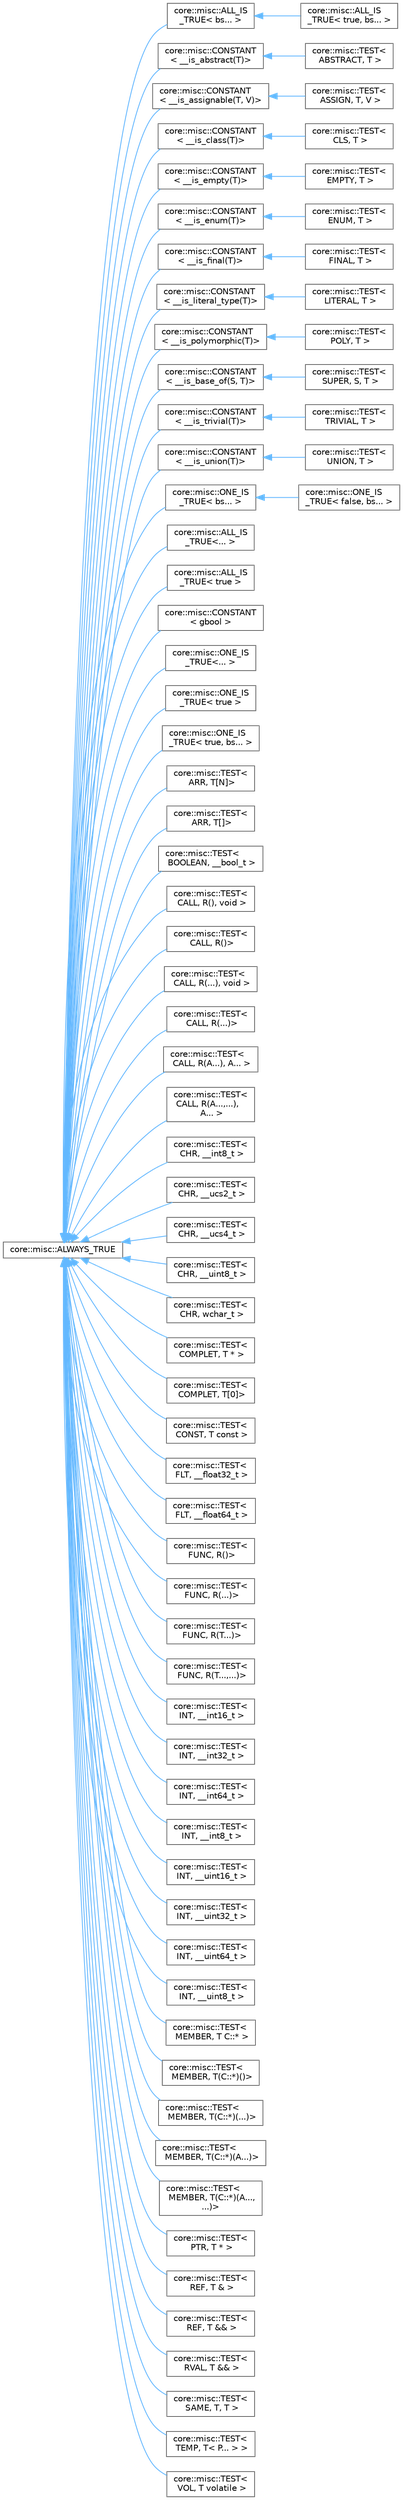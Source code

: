 digraph "Graphical Class Hierarchy"
{
 // INTERACTIVE_SVG=YES
 // LATEX_PDF_SIZE
  bgcolor="transparent";
  edge [fontname=Helvetica,fontsize=10,labelfontname=Helvetica,labelfontsize=10];
  node [fontname=Helvetica,fontsize=10,shape=box,height=0.2,width=0.4];
  rankdir="LR";
  Node0 [id="Node000000",label="core::misc::ALWAYS_TRUE",height=0.2,width=0.4,color="grey40", fillcolor="white", style="filled",URL="$de/db9/a00159.html",tooltip=" "];
  Node0 -> Node1 [id="edge122_Node000000_Node000001",dir="back",color="steelblue1",style="solid",tooltip=" "];
  Node1 [id="Node000001",label="core::misc::ALL_IS\l_TRUE\< bs... \>",height=0.2,width=0.4,color="grey40", fillcolor="white", style="filled",URL="$d8/d86/a00703.html",tooltip=" "];
  Node1 -> Node2 [id="edge123_Node000001_Node000002",dir="back",color="steelblue1",style="solid",tooltip=" "];
  Node2 [id="Node000002",label="core::misc::ALL_IS\l_TRUE\< true, bs... \>",height=0.2,width=0.4,color="grey40", fillcolor="white", style="filled",URL="$de/d4c/a00711.html",tooltip=" "];
  Node0 -> Node3 [id="edge124_Node000000_Node000003",dir="back",color="steelblue1",style="solid",tooltip=" "];
  Node3 [id="Node000003",label="core::misc::CONSTANT\l\< __is_abstract(T)\>",height=0.2,width=0.4,color="grey40", fillcolor="white", style="filled",URL="$d1/d0d/a00171.html",tooltip=" "];
  Node3 -> Node4 [id="edge125_Node000003_Node000004",dir="back",color="steelblue1",style="solid",tooltip=" "];
  Node4 [id="Node000004",label="core::misc::TEST\<\l ABSTRACT, T \>",height=0.2,width=0.4,color="grey40", fillcolor="white", style="filled",URL="$d1/d69/a00507.html",tooltip=" "];
  Node0 -> Node5 [id="edge126_Node000000_Node000005",dir="back",color="steelblue1",style="solid",tooltip=" "];
  Node5 [id="Node000005",label="core::misc::CONSTANT\l\< __is_assignable(T, V)\>",height=0.2,width=0.4,color="grey40", fillcolor="white", style="filled",URL="$d1/d0d/a00171.html",tooltip=" "];
  Node5 -> Node6 [id="edge127_Node000005_Node000006",dir="back",color="steelblue1",style="solid",tooltip=" "];
  Node6 [id="Node000006",label="core::misc::TEST\<\l ASSIGN, T, V \>",height=0.2,width=0.4,color="grey40", fillcolor="white", style="filled",URL="$d9/d44/a00527.html",tooltip=" "];
  Node0 -> Node7 [id="edge128_Node000000_Node000007",dir="back",color="steelblue1",style="solid",tooltip=" "];
  Node7 [id="Node000007",label="core::misc::CONSTANT\l\< __is_class(T)\>",height=0.2,width=0.4,color="grey40", fillcolor="white", style="filled",URL="$d1/d0d/a00171.html",tooltip=" "];
  Node7 -> Node8 [id="edge129_Node000007_Node000008",dir="back",color="steelblue1",style="solid",tooltip=" "];
  Node8 [id="Node000008",label="core::misc::TEST\<\l CLS, T \>",height=0.2,width=0.4,color="grey40", fillcolor="white", style="filled",URL="$dc/d19/a00515.html",tooltip=" "];
  Node0 -> Node9 [id="edge130_Node000000_Node000009",dir="back",color="steelblue1",style="solid",tooltip=" "];
  Node9 [id="Node000009",label="core::misc::CONSTANT\l\< __is_empty(T)\>",height=0.2,width=0.4,color="grey40", fillcolor="white", style="filled",URL="$d1/d0d/a00171.html",tooltip=" "];
  Node9 -> Node10 [id="edge131_Node000009_Node000010",dir="back",color="steelblue1",style="solid",tooltip=" "];
  Node10 [id="Node000010",label="core::misc::TEST\<\l EMPTY, T \>",height=0.2,width=0.4,color="grey40", fillcolor="white", style="filled",URL="$da/df2/a00751.html",tooltip=" "];
  Node0 -> Node11 [id="edge132_Node000000_Node000011",dir="back",color="steelblue1",style="solid",tooltip=" "];
  Node11 [id="Node000011",label="core::misc::CONSTANT\l\< __is_enum(T)\>",height=0.2,width=0.4,color="grey40", fillcolor="white", style="filled",URL="$d1/d0d/a00171.html",tooltip=" "];
  Node11 -> Node12 [id="edge133_Node000011_Node000012",dir="back",color="steelblue1",style="solid",tooltip=" "];
  Node12 [id="Node000012",label="core::misc::TEST\<\l ENUM, T \>",height=0.2,width=0.4,color="grey40", fillcolor="white", style="filled",URL="$d6/d10/a00511.html",tooltip=" "];
  Node0 -> Node13 [id="edge134_Node000000_Node000013",dir="back",color="steelblue1",style="solid",tooltip=" "];
  Node13 [id="Node000013",label="core::misc::CONSTANT\l\< __is_final(T)\>",height=0.2,width=0.4,color="grey40", fillcolor="white", style="filled",URL="$d1/d0d/a00171.html",tooltip=" "];
  Node13 -> Node14 [id="edge135_Node000013_Node000014",dir="back",color="steelblue1",style="solid",tooltip=" "];
  Node14 [id="Node000014",label="core::misc::TEST\<\l FINAL, T \>",height=0.2,width=0.4,color="grey40", fillcolor="white", style="filled",URL="$d0/d0a/a00743.html",tooltip=" "];
  Node0 -> Node15 [id="edge136_Node000000_Node000015",dir="back",color="steelblue1",style="solid",tooltip=" "];
  Node15 [id="Node000015",label="core::misc::CONSTANT\l\< __is_literal_type(T)\>",height=0.2,width=0.4,color="grey40", fillcolor="white", style="filled",URL="$d1/d0d/a00171.html",tooltip=" "];
  Node15 -> Node16 [id="edge137_Node000015_Node000016",dir="back",color="steelblue1",style="solid",tooltip=" "];
  Node16 [id="Node000016",label="core::misc::TEST\<\l LITERAL, T \>",height=0.2,width=0.4,color="grey40", fillcolor="white", style="filled",URL="$d2/d87/a00759.html",tooltip=" "];
  Node0 -> Node17 [id="edge138_Node000000_Node000017",dir="back",color="steelblue1",style="solid",tooltip=" "];
  Node17 [id="Node000017",label="core::misc::CONSTANT\l\< __is_polymorphic(T)\>",height=0.2,width=0.4,color="grey40", fillcolor="white", style="filled",URL="$d1/d0d/a00171.html",tooltip=" "];
  Node17 -> Node18 [id="edge139_Node000017_Node000018",dir="back",color="steelblue1",style="solid",tooltip=" "];
  Node18 [id="Node000018",label="core::misc::TEST\<\l POLY, T \>",height=0.2,width=0.4,color="grey40", fillcolor="white", style="filled",URL="$d2/ddd/a00755.html",tooltip=" "];
  Node0 -> Node19 [id="edge140_Node000000_Node000019",dir="back",color="steelblue1",style="solid",tooltip=" "];
  Node19 [id="Node000019",label="core::misc::CONSTANT\l\< __is_base_of(S, T)\>",height=0.2,width=0.4,color="grey40", fillcolor="white", style="filled",URL="$d1/d0d/a00171.html",tooltip=" "];
  Node19 -> Node20 [id="edge141_Node000019_Node000020",dir="back",color="steelblue1",style="solid",tooltip=" "];
  Node20 [id="Node000020",label="core::misc::TEST\<\l SUPER, S, T \>",height=0.2,width=0.4,color="grey40", fillcolor="white", style="filled",URL="$d0/d2a/a00531.html",tooltip=" "];
  Node0 -> Node21 [id="edge142_Node000000_Node000021",dir="back",color="steelblue1",style="solid",tooltip=" "];
  Node21 [id="Node000021",label="core::misc::CONSTANT\l\< __is_trivial(T)\>",height=0.2,width=0.4,color="grey40", fillcolor="white", style="filled",URL="$d1/d0d/a00171.html",tooltip=" "];
  Node21 -> Node22 [id="edge143_Node000021_Node000022",dir="back",color="steelblue1",style="solid",tooltip=" "];
  Node22 [id="Node000022",label="core::misc::TEST\<\l TRIVIAL, T \>",height=0.2,width=0.4,color="grey40", fillcolor="white", style="filled",URL="$d3/de3/a00763.html",tooltip=" "];
  Node0 -> Node23 [id="edge144_Node000000_Node000023",dir="back",color="steelblue1",style="solid",tooltip=" "];
  Node23 [id="Node000023",label="core::misc::CONSTANT\l\< __is_union(T)\>",height=0.2,width=0.4,color="grey40", fillcolor="white", style="filled",URL="$d1/d0d/a00171.html",tooltip=" "];
  Node23 -> Node24 [id="edge145_Node000023_Node000024",dir="back",color="steelblue1",style="solid",tooltip=" "];
  Node24 [id="Node000024",label="core::misc::TEST\<\l UNION, T \>",height=0.2,width=0.4,color="grey40", fillcolor="white", style="filled",URL="$d5/d68/a00747.html",tooltip=" "];
  Node0 -> Node25 [id="edge146_Node000000_Node000025",dir="back",color="steelblue1",style="solid",tooltip=" "];
  Node25 [id="Node000025",label="core::misc::ONE_IS\l_TRUE\< bs... \>",height=0.2,width=0.4,color="grey40", fillcolor="white", style="filled",URL="$de/de6/a00723.html",tooltip=" "];
  Node25 -> Node26 [id="edge147_Node000025_Node000026",dir="back",color="steelblue1",style="solid",tooltip=" "];
  Node26 [id="Node000026",label="core::misc::ONE_IS\l_TRUE\< false, bs... \>",height=0.2,width=0.4,color="grey40", fillcolor="white", style="filled",URL="$df/df7/a00731.html",tooltip=" "];
  Node0 -> Node27 [id="edge148_Node000000_Node000027",dir="back",color="steelblue1",style="solid",tooltip=" "];
  Node27 [id="Node000027",label="core::misc::ALL_IS\l_TRUE\<... \>",height=0.2,width=0.4,color="grey40", fillcolor="white", style="filled",URL="$d8/d86/a00703.html",tooltip=" "];
  Node0 -> Node28 [id="edge149_Node000000_Node000028",dir="back",color="steelblue1",style="solid",tooltip=" "];
  Node28 [id="Node000028",label="core::misc::ALL_IS\l_TRUE\< true \>",height=0.2,width=0.4,color="grey40", fillcolor="white", style="filled",URL="$d1/d56/a00707.html",tooltip=" "];
  Node0 -> Node29 [id="edge150_Node000000_Node000029",dir="back",color="steelblue1",style="solid",tooltip=" "];
  Node29 [id="Node000029",label="core::misc::CONSTANT\l\< gbool \>",height=0.2,width=0.4,color="grey40", fillcolor="white", style="filled",URL="$d1/d0d/a00171.html",tooltip=" "];
  Node0 -> Node30 [id="edge151_Node000000_Node000030",dir="back",color="steelblue1",style="solid",tooltip=" "];
  Node30 [id="Node000030",label="core::misc::ONE_IS\l_TRUE\<... \>",height=0.2,width=0.4,color="grey40", fillcolor="white", style="filled",URL="$de/de6/a00723.html",tooltip=" "];
  Node0 -> Node31 [id="edge152_Node000000_Node000031",dir="back",color="steelblue1",style="solid",tooltip=" "];
  Node31 [id="Node000031",label="core::misc::ONE_IS\l_TRUE\< true \>",height=0.2,width=0.4,color="grey40", fillcolor="white", style="filled",URL="$dc/ddc/a00727.html",tooltip=" "];
  Node0 -> Node32 [id="edge153_Node000000_Node000032",dir="back",color="steelblue1",style="solid",tooltip=" "];
  Node32 [id="Node000032",label="core::misc::ONE_IS\l_TRUE\< true, bs... \>",height=0.2,width=0.4,color="grey40", fillcolor="white", style="filled",URL="$da/df7/a00739.html",tooltip=" "];
  Node0 -> Node33 [id="edge154_Node000000_Node000033",dir="back",color="steelblue1",style="solid",tooltip=" "];
  Node33 [id="Node000033",label="core::misc::TEST\<\l ARR, T[N]\>",height=0.2,width=0.4,color="grey40", fillcolor="white", style="filled",URL="$d9/d3a/a00439.html",tooltip=" "];
  Node0 -> Node34 [id="edge155_Node000000_Node000034",dir="back",color="steelblue1",style="solid",tooltip=" "];
  Node34 [id="Node000034",label="core::misc::TEST\<\l ARR, T[]\>",height=0.2,width=0.4,color="grey40", fillcolor="white", style="filled",URL="$d0/dc5/a00435.html",tooltip=" "];
  Node0 -> Node35 [id="edge156_Node000000_Node000035",dir="back",color="steelblue1",style="solid",tooltip=" "];
  Node35 [id="Node000035",label="core::misc::TEST\<\l BOOLEAN, __bool_t \>",height=0.2,width=0.4,color="grey40", fillcolor="white", style="filled",URL="$d6/d6a/a00619.html",tooltip=" "];
  Node0 -> Node36 [id="edge157_Node000000_Node000036",dir="back",color="steelblue1",style="solid",tooltip=" "];
  Node36 [id="Node000036",label="core::misc::TEST\<\l CALL, R(), void \>",height=0.2,width=0.4,color="grey40", fillcolor="white", style="filled",URL="$de/d19/a00643.html",tooltip=" "];
  Node0 -> Node37 [id="edge158_Node000000_Node000037",dir="back",color="steelblue1",style="solid",tooltip=" "];
  Node37 [id="Node000037",label="core::misc::TEST\<\l CALL, R()\>",height=0.2,width=0.4,color="grey40", fillcolor="white", style="filled",URL="$dd/db6/a00639.html",tooltip=" "];
  Node0 -> Node38 [id="edge159_Node000000_Node000038",dir="back",color="steelblue1",style="solid",tooltip=" "];
  Node38 [id="Node000038",label="core::misc::TEST\<\l CALL, R(...), void \>",height=0.2,width=0.4,color="grey40", fillcolor="white", style="filled",URL="$de/d33/a00651.html",tooltip=" "];
  Node0 -> Node39 [id="edge160_Node000000_Node000039",dir="back",color="steelblue1",style="solid",tooltip=" "];
  Node39 [id="Node000039",label="core::misc::TEST\<\l CALL, R(...)\>",height=0.2,width=0.4,color="grey40", fillcolor="white", style="filled",URL="$d3/d8e/a00647.html",tooltip=" "];
  Node0 -> Node40 [id="edge161_Node000000_Node000040",dir="back",color="steelblue1",style="solid",tooltip=" "];
  Node40 [id="Node000040",label="core::misc::TEST\<\l CALL, R(A...), A... \>",height=0.2,width=0.4,color="grey40", fillcolor="white", style="filled",URL="$d8/ddc/a00655.html",tooltip=" "];
  Node0 -> Node41 [id="edge162_Node000000_Node000041",dir="back",color="steelblue1",style="solid",tooltip=" "];
  Node41 [id="Node000041",label="core::misc::TEST\<\l CALL, R(A...,...),\l A... \>",height=0.2,width=0.4,color="grey40", fillcolor="white", style="filled",URL="$dc/d91/a00659.html",tooltip=" "];
  Node0 -> Node42 [id="edge163_Node000000_Node000042",dir="back",color="steelblue1",style="solid",tooltip=" "];
  Node42 [id="Node000042",label="core::misc::TEST\<\l CHR, __int8_t \>",height=0.2,width=0.4,color="grey40", fillcolor="white", style="filled",URL="$d5/d8a/a00599.html",tooltip=" "];
  Node0 -> Node43 [id="edge164_Node000000_Node000043",dir="back",color="steelblue1",style="solid",tooltip=" "];
  Node43 [id="Node000043",label="core::misc::TEST\<\l CHR, __ucs2_t \>",height=0.2,width=0.4,color="grey40", fillcolor="white", style="filled",URL="$d9/d07/a00607.html",tooltip=" "];
  Node0 -> Node44 [id="edge165_Node000000_Node000044",dir="back",color="steelblue1",style="solid",tooltip=" "];
  Node44 [id="Node000044",label="core::misc::TEST\<\l CHR, __ucs4_t \>",height=0.2,width=0.4,color="grey40", fillcolor="white", style="filled",URL="$dd/dc0/a00611.html",tooltip=" "];
  Node0 -> Node45 [id="edge166_Node000000_Node000045",dir="back",color="steelblue1",style="solid",tooltip=" "];
  Node45 [id="Node000045",label="core::misc::TEST\<\l CHR, __uint8_t \>",height=0.2,width=0.4,color="grey40", fillcolor="white", style="filled",URL="$de/d94/a00603.html",tooltip=" "];
  Node0 -> Node46 [id="edge167_Node000000_Node000046",dir="back",color="steelblue1",style="solid",tooltip=" "];
  Node46 [id="Node000046",label="core::misc::TEST\<\l CHR, wchar_t \>",height=0.2,width=0.4,color="grey40", fillcolor="white", style="filled",URL="$d5/dd8/a00615.html",tooltip=" "];
  Node0 -> Node47 [id="edge168_Node000000_Node000047",dir="back",color="steelblue1",style="solid",tooltip=" "];
  Node47 [id="Node000047",label="core::misc::TEST\<\l COMPLET, T * \>",height=0.2,width=0.4,color="grey40", fillcolor="white", style="filled",URL="$d9/d87/a00551.html",tooltip=" "];
  Node0 -> Node48 [id="edge169_Node000000_Node000048",dir="back",color="steelblue1",style="solid",tooltip=" "];
  Node48 [id="Node000048",label="core::misc::TEST\<\l COMPLET, T[0]\>",height=0.2,width=0.4,color="grey40", fillcolor="white", style="filled",URL="$d8/d75/a00555.html",tooltip=" "];
  Node0 -> Node49 [id="edge170_Node000000_Node000049",dir="back",color="steelblue1",style="solid",tooltip=" "];
  Node49 [id="Node000049",label="core::misc::TEST\<\l CONST, T const \>",height=0.2,width=0.4,color="grey40", fillcolor="white", style="filled",URL="$d9/dd0/a00191.html",tooltip=" "];
  Node0 -> Node50 [id="edge171_Node000000_Node000050",dir="back",color="steelblue1",style="solid",tooltip=" "];
  Node50 [id="Node000050",label="core::misc::TEST\<\l FLT, __float32_t \>",height=0.2,width=0.4,color="grey40", fillcolor="white", style="filled",URL="$d9/dad/a00591.html",tooltip=" "];
  Node0 -> Node51 [id="edge172_Node000000_Node000051",dir="back",color="steelblue1",style="solid",tooltip=" "];
  Node51 [id="Node000051",label="core::misc::TEST\<\l FLT, __float64_t \>",height=0.2,width=0.4,color="grey40", fillcolor="white", style="filled",URL="$d8/de9/a00595.html",tooltip=" "];
  Node0 -> Node52 [id="edge173_Node000000_Node000052",dir="back",color="steelblue1",style="solid",tooltip=" "];
  Node52 [id="Node000052",label="core::misc::TEST\<\l FUNC, R()\>",height=0.2,width=0.4,color="grey40", fillcolor="white", style="filled",URL="$d4/d4b/a00471.html",tooltip=" "];
  Node0 -> Node53 [id="edge174_Node000000_Node000053",dir="back",color="steelblue1",style="solid",tooltip=" "];
  Node53 [id="Node000053",label="core::misc::TEST\<\l FUNC, R(...)\>",height=0.2,width=0.4,color="grey40", fillcolor="white", style="filled",URL="$d1/d92/a00475.html",tooltip=" "];
  Node0 -> Node54 [id="edge175_Node000000_Node000054",dir="back",color="steelblue1",style="solid",tooltip=" "];
  Node54 [id="Node000054",label="core::misc::TEST\<\l FUNC, R(T...)\>",height=0.2,width=0.4,color="grey40", fillcolor="white", style="filled",URL="$d9/d4a/a00479.html",tooltip=" "];
  Node0 -> Node55 [id="edge176_Node000000_Node000055",dir="back",color="steelblue1",style="solid",tooltip=" "];
  Node55 [id="Node000055",label="core::misc::TEST\<\l FUNC, R(T...,...)\>",height=0.2,width=0.4,color="grey40", fillcolor="white", style="filled",URL="$dc/da0/a00483.html",tooltip=" "];
  Node0 -> Node56 [id="edge177_Node000000_Node000056",dir="back",color="steelblue1",style="solid",tooltip=" "];
  Node56 [id="Node000056",label="core::misc::TEST\<\l INT, __int16_t \>",height=0.2,width=0.4,color="grey40", fillcolor="white", style="filled",URL="$d2/dd7/a00567.html",tooltip=" "];
  Node0 -> Node57 [id="edge178_Node000000_Node000057",dir="back",color="steelblue1",style="solid",tooltip=" "];
  Node57 [id="Node000057",label="core::misc::TEST\<\l INT, __int32_t \>",height=0.2,width=0.4,color="grey40", fillcolor="white", style="filled",URL="$d9/d42/a00575.html",tooltip=" "];
  Node0 -> Node58 [id="edge179_Node000000_Node000058",dir="back",color="steelblue1",style="solid",tooltip=" "];
  Node58 [id="Node000058",label="core::misc::TEST\<\l INT, __int64_t \>",height=0.2,width=0.4,color="grey40", fillcolor="white", style="filled",URL="$d5/d80/a00583.html",tooltip=" "];
  Node0 -> Node59 [id="edge180_Node000000_Node000059",dir="back",color="steelblue1",style="solid",tooltip=" "];
  Node59 [id="Node000059",label="core::misc::TEST\<\l INT, __int8_t \>",height=0.2,width=0.4,color="grey40", fillcolor="white", style="filled",URL="$d2/d50/a00559.html",tooltip=" "];
  Node0 -> Node60 [id="edge181_Node000000_Node000060",dir="back",color="steelblue1",style="solid",tooltip=" "];
  Node60 [id="Node000060",label="core::misc::TEST\<\l INT, __uint16_t \>",height=0.2,width=0.4,color="grey40", fillcolor="white", style="filled",URL="$df/d3a/a00571.html",tooltip=" "];
  Node0 -> Node61 [id="edge182_Node000000_Node000061",dir="back",color="steelblue1",style="solid",tooltip=" "];
  Node61 [id="Node000061",label="core::misc::TEST\<\l INT, __uint32_t \>",height=0.2,width=0.4,color="grey40", fillcolor="white", style="filled",URL="$dc/d4a/a00579.html",tooltip=" "];
  Node0 -> Node62 [id="edge183_Node000000_Node000062",dir="back",color="steelblue1",style="solid",tooltip=" "];
  Node62 [id="Node000062",label="core::misc::TEST\<\l INT, __uint64_t \>",height=0.2,width=0.4,color="grey40", fillcolor="white", style="filled",URL="$de/dde/a00587.html",tooltip=" "];
  Node0 -> Node63 [id="edge184_Node000000_Node000063",dir="back",color="steelblue1",style="solid",tooltip=" "];
  Node63 [id="Node000063",label="core::misc::TEST\<\l INT, __uint8_t \>",height=0.2,width=0.4,color="grey40", fillcolor="white", style="filled",URL="$dc/dae/a00563.html",tooltip=" "];
  Node0 -> Node64 [id="edge185_Node000000_Node000064",dir="back",color="steelblue1",style="solid",tooltip=" "];
  Node64 [id="Node000064",label="core::misc::TEST\<\l MEMBER, T C::* \>",height=0.2,width=0.4,color="grey40", fillcolor="white", style="filled",URL="$dd/d9c/a00487.html",tooltip=" "];
  Node0 -> Node65 [id="edge186_Node000000_Node000065",dir="back",color="steelblue1",style="solid",tooltip=" "];
  Node65 [id="Node000065",label="core::misc::TEST\<\l MEMBER, T(C::*)()\>",height=0.2,width=0.4,color="grey40", fillcolor="white", style="filled",URL="$d6/d60/a00491.html",tooltip=" "];
  Node0 -> Node66 [id="edge187_Node000000_Node000066",dir="back",color="steelblue1",style="solid",tooltip=" "];
  Node66 [id="Node000066",label="core::misc::TEST\<\l MEMBER, T(C::*)(...)\>",height=0.2,width=0.4,color="grey40", fillcolor="white", style="filled",URL="$db/dc4/a00495.html",tooltip=" "];
  Node0 -> Node67 [id="edge188_Node000000_Node000067",dir="back",color="steelblue1",style="solid",tooltip=" "];
  Node67 [id="Node000067",label="core::misc::TEST\<\l MEMBER, T(C::*)(A...)\>",height=0.2,width=0.4,color="grey40", fillcolor="white", style="filled",URL="$d8/d67/a00499.html",tooltip=" "];
  Node0 -> Node68 [id="edge189_Node000000_Node000068",dir="back",color="steelblue1",style="solid",tooltip=" "];
  Node68 [id="Node000068",label="core::misc::TEST\<\l MEMBER, T(C::*)(A...,\l...)\>",height=0.2,width=0.4,color="grey40", fillcolor="white", style="filled",URL="$d4/de5/a00503.html",tooltip=" "];
  Node0 -> Node69 [id="edge190_Node000000_Node000069",dir="back",color="steelblue1",style="solid",tooltip=" "];
  Node69 [id="Node000069",label="core::misc::TEST\<\l PTR, T * \>",height=0.2,width=0.4,color="grey40", fillcolor="white", style="filled",URL="$dd/dcb/a00375.html",tooltip=" "];
  Node0 -> Node70 [id="edge191_Node000000_Node000070",dir="back",color="steelblue1",style="solid",tooltip=" "];
  Node70 [id="Node000070",label="core::misc::TEST\<\l REF, T & \>",height=0.2,width=0.4,color="grey40", fillcolor="white", style="filled",URL="$d3/dd5/a00215.html",tooltip=" "];
  Node0 -> Node71 [id="edge192_Node000000_Node000071",dir="back",color="steelblue1",style="solid",tooltip=" "];
  Node71 [id="Node000071",label="core::misc::TEST\<\l REF, T && \>",height=0.2,width=0.4,color="grey40", fillcolor="white", style="filled",URL="$dd/df3/a00219.html",tooltip=" "];
  Node0 -> Node72 [id="edge193_Node000000_Node000072",dir="back",color="steelblue1",style="solid",tooltip=" "];
  Node72 [id="Node000072",label="core::misc::TEST\<\l RVAL, T && \>",height=0.2,width=0.4,color="grey40", fillcolor="white", style="filled",URL="$dc/d28/a00223.html",tooltip=" "];
  Node0 -> Node73 [id="edge194_Node000000_Node000073",dir="back",color="steelblue1",style="solid",tooltip=" "];
  Node73 [id="Node000073",label="core::misc::TEST\<\l SAME, T, T \>",height=0.2,width=0.4,color="grey40", fillcolor="white", style="filled",URL="$d6/daa/a00187.html",tooltip=" "];
  Node0 -> Node74 [id="edge195_Node000000_Node000074",dir="back",color="steelblue1",style="solid",tooltip=" "];
  Node74 [id="Node000074",label="core::misc::TEST\<\l TEMP, T\< P... \> \>",height=0.2,width=0.4,color="grey40", fillcolor="white", style="filled",URL="$d3/d5d/a00463.html",tooltip=" "];
  Node0 -> Node75 [id="edge196_Node000000_Node000075",dir="back",color="steelblue1",style="solid",tooltip=" "];
  Node75 [id="Node000075",label="core::misc::TEST\<\l VOL, T volatile \>",height=0.2,width=0.4,color="grey40", fillcolor="white", style="filled",URL="$de/d79/a00203.html",tooltip=" "];
}
